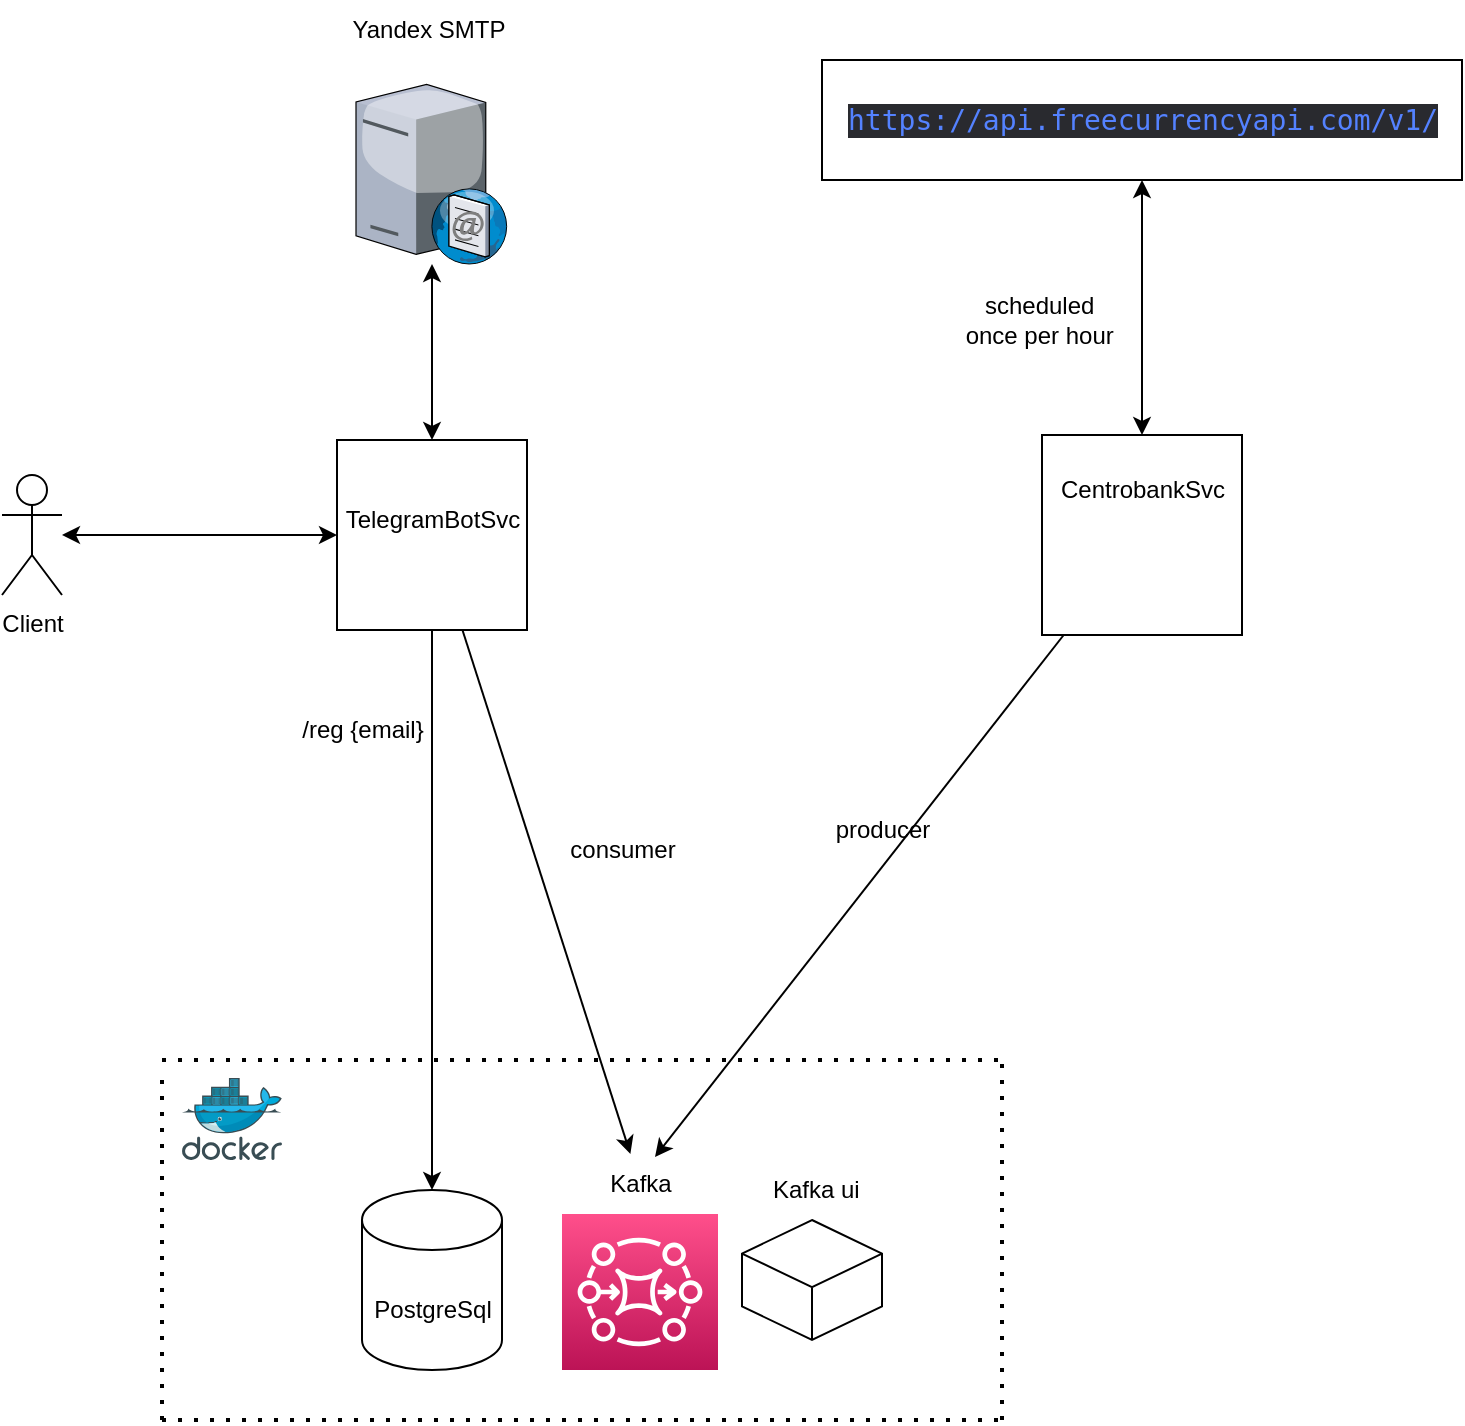 <mxfile version="20.5.3" type="embed"><diagram name="Страница — 1" id="de85JVFHmP8NqLnUoWGZ"><mxGraphModel dx="766" dy="684" grid="1" gridSize="10" guides="1" tooltips="1" connect="1" arrows="1" fold="1" page="1" pageScale="1" pageWidth="827" pageHeight="1169" math="0" shadow="0"><root><mxCell id="0"/><mxCell id="1" parent="0"/><mxCell id="2" value="Client" style="shape=umlActor;verticalLabelPosition=bottom;verticalAlign=top;html=1;outlineConnect=0;" parent="1" vertex="1"><mxGeometry x="140" y="287.5" width="30" height="60" as="geometry"/></mxCell><mxCell id="4" value="" style="whiteSpace=wrap;html=1;aspect=fixed;" parent="1" vertex="1"><mxGeometry x="307.5" y="270" width="95" height="95" as="geometry"/></mxCell><mxCell id="5" value="TelegramBotSvc" style="text;html=1;resizable=0;autosize=1;align=center;verticalAlign=middle;points=[];fillColor=none;strokeColor=none;rounded=0;" parent="1" vertex="1"><mxGeometry x="300" y="295" width="110" height="30" as="geometry"/></mxCell><mxCell id="6" value="" style="endArrow=classic;startArrow=classic;html=1;rounded=0;" parent="1" source="2" target="4" edge="1"><mxGeometry width="50" height="50" relative="1" as="geometry"><mxPoint x="370" y="380" as="sourcePoint"/><mxPoint x="420" y="330" as="targetPoint"/><Array as="points"/></mxGeometry></mxCell><mxCell id="7" value="" style="shape=cylinder3;whiteSpace=wrap;html=1;boundedLbl=1;backgroundOutline=1;size=15;" parent="1" vertex="1"><mxGeometry x="320" y="645" width="70" height="90" as="geometry"/></mxCell><mxCell id="8" value="PostgreSql" style="text;html=1;resizable=0;autosize=1;align=center;verticalAlign=middle;points=[];fillColor=none;strokeColor=none;rounded=0;" parent="1" vertex="1"><mxGeometry x="315" y="690" width="80" height="30" as="geometry"/></mxCell><mxCell id="9" value="" style="endArrow=classic;html=1;rounded=0;" parent="1" source="4" target="7" edge="1"><mxGeometry width="50" height="50" relative="1" as="geometry"><mxPoint x="335" y="570" as="sourcePoint"/><mxPoint x="400" y="535" as="targetPoint"/></mxGeometry></mxCell><mxCell id="10" value="/reg {email}" style="text;html=1;resizable=0;autosize=1;align=center;verticalAlign=middle;points=[];fillColor=none;strokeColor=none;rounded=0;" parent="1" vertex="1"><mxGeometry x="280" y="400" width="80" height="30" as="geometry"/></mxCell><mxCell id="11" value="consumer" style="text;html=1;resizable=0;autosize=1;align=center;verticalAlign=middle;points=[];fillColor=none;strokeColor=none;rounded=0;" parent="1" vertex="1"><mxGeometry x="410" y="460" width="80" height="30" as="geometry"/></mxCell><mxCell id="14" value="" style="sketch=0;points=[[0,0,0],[0.25,0,0],[0.5,0,0],[0.75,0,0],[1,0,0],[0,1,0],[0.25,1,0],[0.5,1,0],[0.75,1,0],[1,1,0],[0,0.25,0],[0,0.5,0],[0,0.75,0],[1,0.25,0],[1,0.5,0],[1,0.75,0]];outlineConnect=0;fontColor=#232F3E;gradientColor=#FF4F8B;gradientDirection=north;fillColor=#BC1356;strokeColor=#ffffff;dashed=0;verticalLabelPosition=bottom;verticalAlign=top;align=center;html=1;fontSize=12;fontStyle=0;aspect=fixed;shape=mxgraph.aws4.resourceIcon;resIcon=mxgraph.aws4.mq;" parent="1" vertex="1"><mxGeometry x="420" y="657" width="78" height="78" as="geometry"/></mxCell><mxCell id="15" value="Kafka" style="text;html=1;resizable=0;autosize=1;align=center;verticalAlign=middle;points=[];fillColor=none;strokeColor=none;rounded=0;" parent="1" vertex="1"><mxGeometry x="434" y="627" width="50" height="30" as="geometry"/></mxCell><mxCell id="16" value="" style="sketch=0;aspect=fixed;html=1;points=[];align=center;image;fontSize=12;image=img/lib/mscae/Docker.svg;" parent="1" vertex="1"><mxGeometry x="230" y="589" width="50" height="41" as="geometry"/></mxCell><mxCell id="18" value="" style="endArrow=classic;html=1;rounded=0;" parent="1" source="4" target="15" edge="1"><mxGeometry width="50" height="50" relative="1" as="geometry"><mxPoint x="569.015" y="356" as="sourcePoint"/><mxPoint x="500" y="541" as="targetPoint"/></mxGeometry></mxCell><mxCell id="19" value="" style="html=1;whiteSpace=wrap;shape=isoCube2;backgroundOutline=1;isoAngle=15;" parent="1" vertex="1"><mxGeometry x="510" y="660" width="70" height="60" as="geometry"/></mxCell><mxCell id="20" value="&amp;nbsp;Kafka ui" style="text;html=1;resizable=0;autosize=1;align=center;verticalAlign=middle;points=[];fillColor=none;strokeColor=none;rounded=0;" parent="1" vertex="1"><mxGeometry x="510" y="630" width="70" height="30" as="geometry"/></mxCell><mxCell id="21" value="" style="whiteSpace=wrap;html=1;aspect=fixed;" parent="1" vertex="1"><mxGeometry x="660" y="267.5" width="100" height="100" as="geometry"/></mxCell><mxCell id="24" value="CentrobankSvc" style="text;html=1;resizable=0;autosize=1;align=center;verticalAlign=middle;points=[];fillColor=none;strokeColor=none;rounded=0;" parent="1" vertex="1"><mxGeometry x="655" y="280" width="110" height="30" as="geometry"/></mxCell><mxCell id="32" value="" style="whiteSpace=wrap;html=1;" parent="1" vertex="1"><mxGeometry x="550" y="80" width="320" height="60" as="geometry"/></mxCell><mxCell id="31" value="&lt;div style=&quot;background-color:#292a2f;color:#ffffff&quot;&gt;&lt;pre style=&quot;font-family:'Monaco',monospace;font-size:10.5pt;&quot;&gt;&lt;span style=&quot;color:#5482ff;&quot;&gt;https://api.freecurrencyapi.com/v1/&lt;/span&gt;&lt;/pre&gt;&lt;/div&gt;" style="text;html=1;resizable=0;autosize=1;align=center;verticalAlign=middle;points=[];fillColor=none;strokeColor=none;rounded=0;" parent="1" vertex="1"><mxGeometry x="550" y="80" width="320" height="60" as="geometry"/></mxCell><mxCell id="33" value="" style="endArrow=classic;startArrow=classic;html=1;rounded=0;" parent="1" source="21" target="31" edge="1"><mxGeometry width="50" height="50" relative="1" as="geometry"><mxPoint x="570" y="220" as="sourcePoint"/><mxPoint x="677.5" y="220" as="targetPoint"/><Array as="points"/></mxGeometry></mxCell><mxCell id="35" value="" style="endArrow=none;dashed=1;html=1;dashPattern=1 3;strokeWidth=2;rounded=0;" parent="1" edge="1"><mxGeometry width="50" height="50" relative="1" as="geometry"><mxPoint x="220" y="760" as="sourcePoint"/><mxPoint x="220" y="585" as="targetPoint"/><Array as="points"><mxPoint x="220" y="715"/></Array></mxGeometry></mxCell><mxCell id="36" value="" style="endArrow=none;dashed=1;html=1;dashPattern=1 3;strokeWidth=2;rounded=0;" parent="1" edge="1"><mxGeometry width="50" height="50" relative="1" as="geometry"><mxPoint x="640" y="760" as="sourcePoint"/><mxPoint x="640" y="580" as="targetPoint"/><Array as="points"><mxPoint x="640" y="725"/></Array></mxGeometry></mxCell><mxCell id="37" value="" style="endArrow=none;dashed=1;html=1;dashPattern=1 3;strokeWidth=2;rounded=0;" parent="1" edge="1"><mxGeometry width="50" height="50" relative="1" as="geometry"><mxPoint x="220" y="760" as="sourcePoint"/><mxPoint x="640" y="760" as="targetPoint"/><Array as="points"><mxPoint x="260" y="760"/></Array></mxGeometry></mxCell><mxCell id="38" value="" style="endArrow=none;dashed=1;html=1;dashPattern=1 3;strokeWidth=2;rounded=0;" parent="1" edge="1"><mxGeometry width="50" height="50" relative="1" as="geometry"><mxPoint x="220" y="580" as="sourcePoint"/><mxPoint x="640" y="580" as="targetPoint"/><Array as="points"><mxPoint x="260" y="580"/></Array></mxGeometry></mxCell><mxCell id="39" value="" style="endArrow=classic;html=1;rounded=0;entryX=0.65;entryY=0.05;entryDx=0;entryDy=0;entryPerimeter=0;" parent="1" source="21" target="15" edge="1"><mxGeometry width="50" height="50" relative="1" as="geometry"><mxPoint x="720.003" y="375" as="sourcePoint"/><mxPoint x="803.973" y="637" as="targetPoint"/></mxGeometry></mxCell><mxCell id="40" value="producer" style="text;html=1;resizable=0;autosize=1;align=center;verticalAlign=middle;points=[];fillColor=none;strokeColor=none;rounded=0;" parent="1" vertex="1"><mxGeometry x="545" y="450" width="70" height="30" as="geometry"/></mxCell><mxCell id="41" value="" style="verticalLabelPosition=bottom;sketch=0;aspect=fixed;html=1;verticalAlign=top;strokeColor=none;align=center;outlineConnect=0;shape=mxgraph.citrix.smtp_server;" parent="1" vertex="1"><mxGeometry x="317" y="90" width="76" height="92" as="geometry"/></mxCell><mxCell id="42" value="Yandex SMTP" style="text;html=1;resizable=0;autosize=1;align=center;verticalAlign=middle;points=[];fillColor=none;strokeColor=none;rounded=0;" parent="1" vertex="1"><mxGeometry x="302.5" y="50" width="100" height="30" as="geometry"/></mxCell><mxCell id="43" value="" style="endArrow=classic;startArrow=classic;html=1;rounded=0;" parent="1" source="4" target="41" edge="1"><mxGeometry width="50" height="50" relative="1" as="geometry"><mxPoint x="430" y="330" as="sourcePoint"/><mxPoint x="480" y="280" as="targetPoint"/></mxGeometry></mxCell><mxCell id="44" value="scheduled&amp;nbsp;&lt;br&gt;once per hour&amp;nbsp;" style="text;html=1;resizable=0;autosize=1;align=center;verticalAlign=middle;points=[];fillColor=none;strokeColor=none;rounded=0;" vertex="1" parent="1"><mxGeometry x="610" y="190" width="100" height="40" as="geometry"/></mxCell></root></mxGraphModel></diagram></mxfile>